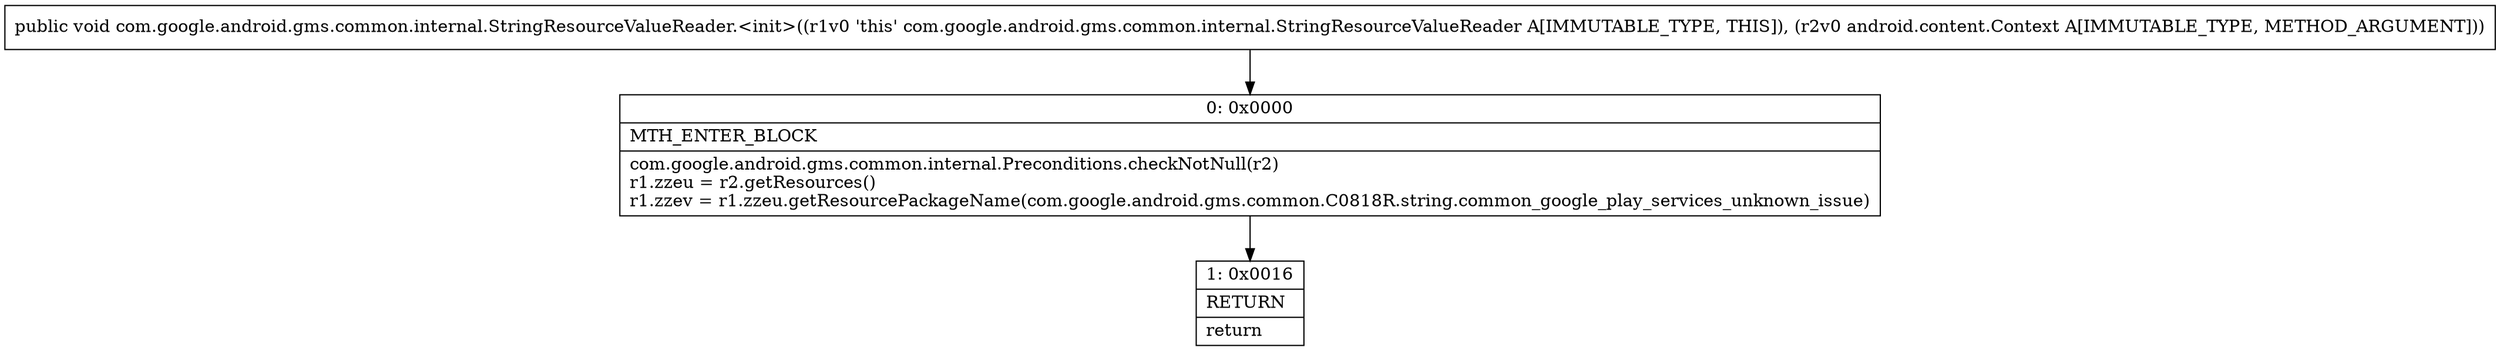 digraph "CFG forcom.google.android.gms.common.internal.StringResourceValueReader.\<init\>(Landroid\/content\/Context;)V" {
Node_0 [shape=record,label="{0\:\ 0x0000|MTH_ENTER_BLOCK\l|com.google.android.gms.common.internal.Preconditions.checkNotNull(r2)\lr1.zzeu = r2.getResources()\lr1.zzev = r1.zzeu.getResourcePackageName(com.google.android.gms.common.C0818R.string.common_google_play_services_unknown_issue)\l}"];
Node_1 [shape=record,label="{1\:\ 0x0016|RETURN\l|return\l}"];
MethodNode[shape=record,label="{public void com.google.android.gms.common.internal.StringResourceValueReader.\<init\>((r1v0 'this' com.google.android.gms.common.internal.StringResourceValueReader A[IMMUTABLE_TYPE, THIS]), (r2v0 android.content.Context A[IMMUTABLE_TYPE, METHOD_ARGUMENT])) }"];
MethodNode -> Node_0;
Node_0 -> Node_1;
}

